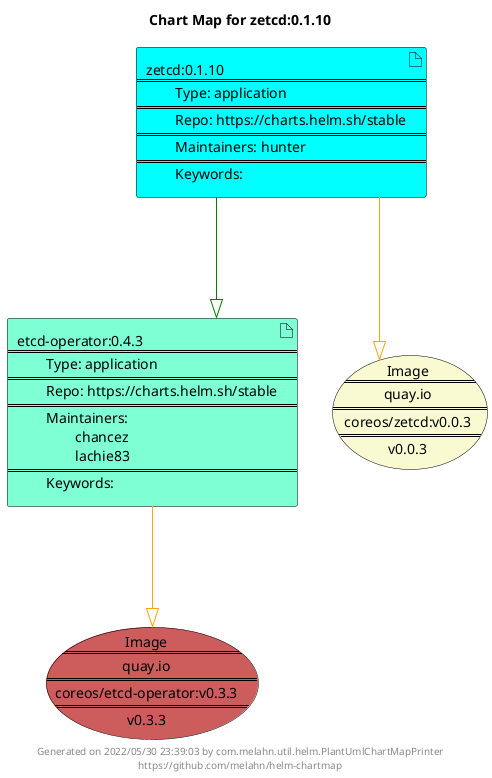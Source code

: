 @startuml
skinparam linetype ortho
skinparam backgroundColor white
skinparam usecaseBorderColor black
skinparam usecaseArrowColor LightSlateGray
skinparam artifactBorderColor black
skinparam artifactArrowColor LightSlateGray

title Chart Map for zetcd:0.1.10

'There are 2 referenced Helm Charts
artifact "zetcd:0.1.10\n====\n\tType: application\n====\n\tRepo: https://charts.helm.sh/stable\n====\n\tMaintainers: hunter\n====\n\tKeywords: " as zetcd_0_1_10 #Aqua
artifact "etcd-operator:0.4.3\n====\n\tType: application\n====\n\tRepo: https://charts.helm.sh/stable\n====\n\tMaintainers: \n\t\tchancez\n\t\tlachie83\n====\n\tKeywords: " as etcd_operator_0_4_3 #Aquamarine

'There are 2 referenced Docker Images
usecase "Image\n====\nquay.io\n====\ncoreos/etcd-operator:v0.3.3\n====\nv0.3.3" as quay_io_coreos_etcd_operator_v0_3_3 #IndianRed
usecase "Image\n====\nquay.io\n====\ncoreos/zetcd:v0.0.3\n====\nv0.0.3" as quay_io_coreos_zetcd_v0_0_3 #LightGoldenRodYellow

'Chart Dependencies
zetcd_0_1_10--[#green]-|>etcd_operator_0_4_3
zetcd_0_1_10--[#orange]-|>quay_io_coreos_zetcd_v0_0_3
etcd_operator_0_4_3--[#orange]-|>quay_io_coreos_etcd_operator_v0_3_3

center footer Generated on 2022/05/30 23:39:03 by com.melahn.util.helm.PlantUmlChartMapPrinter\nhttps://github.com/melahn/helm-chartmap
@enduml
